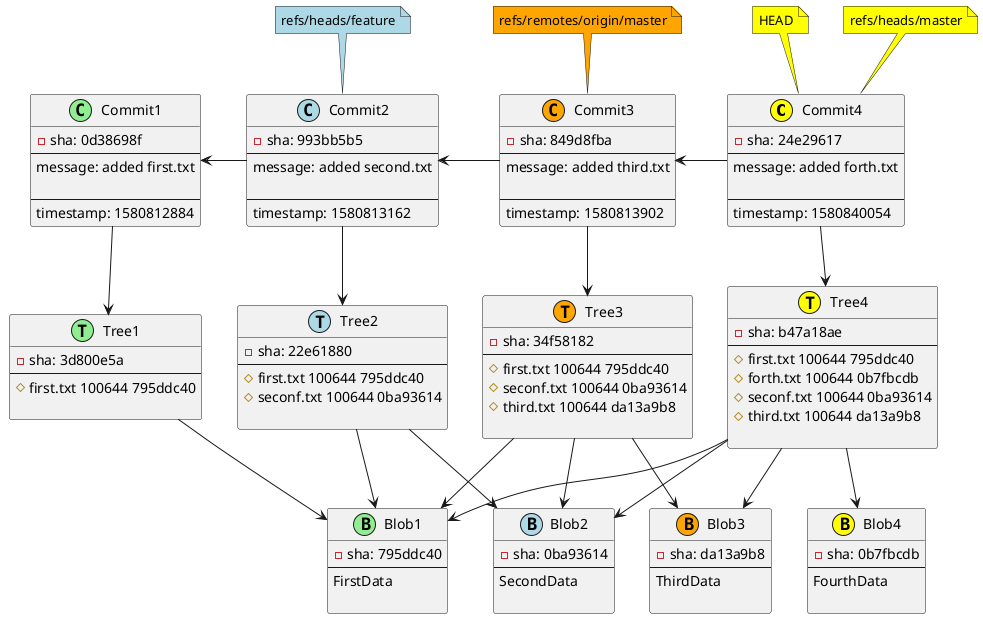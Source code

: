@startuml

class Commit4 <<(C,yellow)>> {
-sha: 24e29617
--
message: added forth.txt

--
timestamp: 1580840054
}
class Commit3 <<(C,orange)>> {
-sha: 849d8fba
--
message: added third.txt

--
timestamp: 1580813902
}
class Commit2 <<(C,lightblue)>> {
-sha: 993bb5b5
--
message: added second.txt

--
timestamp: 1580813162
}
class Commit1 <<(C,lightgreen)>> {
-sha: 0d38698f
--
message: added first.txt

--
timestamp: 1580812884
}
class Tree4 <<(T,yellow)>> {
-sha: b47a18ae
--
# first.txt 100644 795ddc40
# forth.txt 100644 0b7fbcdb
# seconf.txt 100644 0ba93614
# third.txt 100644 da13a9b8

}
class Tree3 <<(T,orange)>> {
-sha: 34f58182
--
# first.txt 100644 795ddc40
# seconf.txt 100644 0ba93614
# third.txt 100644 da13a9b8

}
class Tree2 <<(T,lightblue)>> {
-sha: 22e61880
--
# first.txt 100644 795ddc40
# seconf.txt 100644 0ba93614

}
class Tree1 <<(T,lightgreen)>> {
-sha: 3d800e5a
--
# first.txt 100644 795ddc40

}
class Blob4 <<(B,yellow)>> {
-sha: 0b7fbcdb
--
FourthData

}
class Blob3 <<(B,orange)>> {
-sha: da13a9b8
--
ThirdData

}
class Blob1 <<(B,lightgreen)>> {
-sha: 795ddc40
--
FirstData

}
class Blob2 <<(B,lightblue)>> {
-sha: 0ba93614
--
SecondData

}
Commit4 --> Tree4
Commit3 --> Tree3
Commit2 --> Tree2
Commit1 --> Tree1
Tree4 --> Blob1
Tree4 --> Blob4
Tree4 --> Blob2
Tree4 --> Blob3
Tree3 --> Blob1
Tree3 --> Blob2
Tree3 --> Blob3
Tree2 --> Blob1
Tree2 --> Blob2
Tree1 --> Blob1
Commit3 -l-> Commit2
Commit2 -l-> Commit1
Commit4 -l-> Commit3
note top of Commit4 #yellow : HEAD
note top of Commit4 #yellow : refs/heads/master
note top of Commit2 #lightblue : refs/heads/feature
note top of Commit3 #orange : refs/remotes/origin/master

@enduml